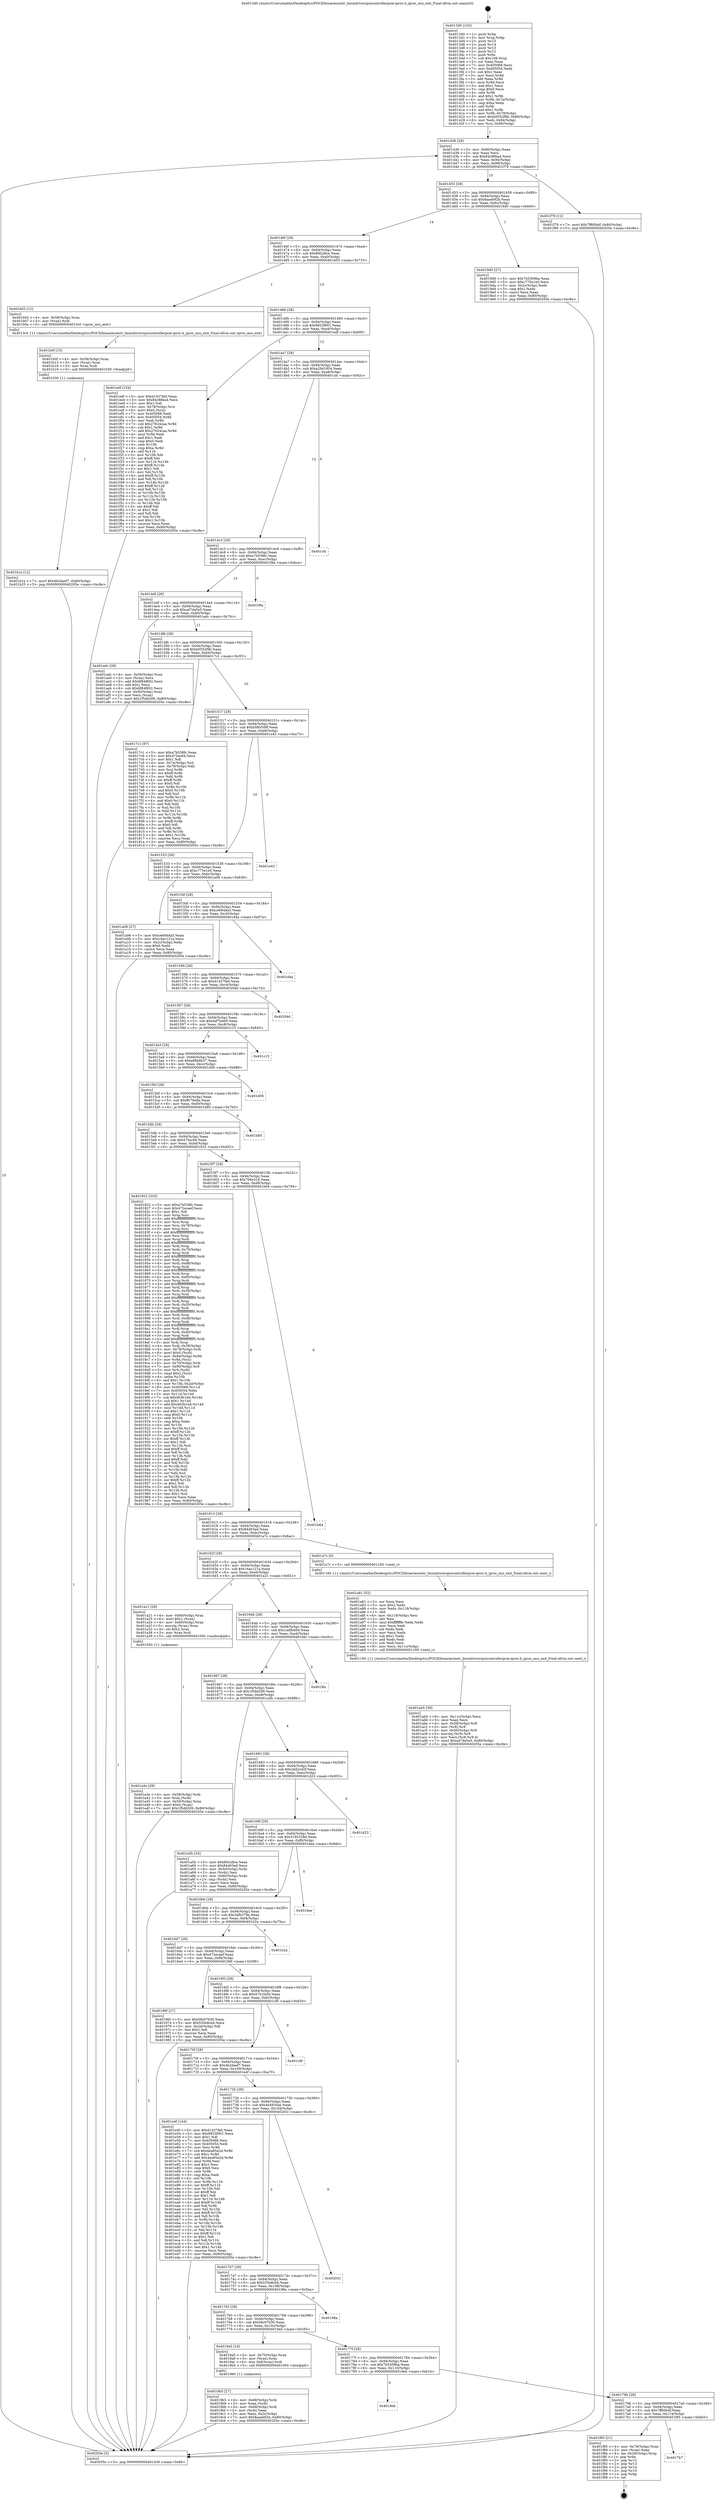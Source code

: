 digraph "0x4013d0" {
  label = "0x4013d0 (/mnt/c/Users/mathe/Desktop/tcc/POCII/binaries/extr_linuxdriverspcicontrollerpcie-iproc.h_iproc_msi_exit_Final-ollvm.out::main(0))"
  labelloc = "t"
  node[shape=record]

  Entry [label="",width=0.3,height=0.3,shape=circle,fillcolor=black,style=filled]
  "0x401436" [label="{
     0x401436 [29]\l
     | [instrs]\l
     &nbsp;&nbsp;0x401436 \<+3\>: mov -0x80(%rbp),%eax\l
     &nbsp;&nbsp;0x401439 \<+2\>: mov %eax,%ecx\l
     &nbsp;&nbsp;0x40143b \<+6\>: sub $0x84c88ba4,%ecx\l
     &nbsp;&nbsp;0x401441 \<+6\>: mov %eax,-0x94(%rbp)\l
     &nbsp;&nbsp;0x401447 \<+6\>: mov %ecx,-0x98(%rbp)\l
     &nbsp;&nbsp;0x40144d \<+6\>: je 0000000000401f79 \<main+0xba9\>\l
  }"]
  "0x401f79" [label="{
     0x401f79 [12]\l
     | [instrs]\l
     &nbsp;&nbsp;0x401f79 \<+7\>: movl $0x7ff60b4f,-0x80(%rbp)\l
     &nbsp;&nbsp;0x401f80 \<+5\>: jmp 000000000040205e \<main+0xc8e\>\l
  }"]
  "0x401453" [label="{
     0x401453 [28]\l
     | [instrs]\l
     &nbsp;&nbsp;0x401453 \<+5\>: jmp 0000000000401458 \<main+0x88\>\l
     &nbsp;&nbsp;0x401458 \<+6\>: mov -0x94(%rbp),%eax\l
     &nbsp;&nbsp;0x40145e \<+5\>: sub $0x8aaeb92b,%eax\l
     &nbsp;&nbsp;0x401463 \<+6\>: mov %eax,-0x9c(%rbp)\l
     &nbsp;&nbsp;0x401469 \<+6\>: je 00000000004019d0 \<main+0x600\>\l
  }"]
  Exit [label="",width=0.3,height=0.3,shape=circle,fillcolor=black,style=filled,peripheries=2]
  "0x4019d0" [label="{
     0x4019d0 [27]\l
     | [instrs]\l
     &nbsp;&nbsp;0x4019d0 \<+5\>: mov $0x7b5309ba,%eax\l
     &nbsp;&nbsp;0x4019d5 \<+5\>: mov $0xc775e1e0,%ecx\l
     &nbsp;&nbsp;0x4019da \<+3\>: mov -0x2c(%rbp),%edx\l
     &nbsp;&nbsp;0x4019dd \<+3\>: cmp $0x1,%edx\l
     &nbsp;&nbsp;0x4019e0 \<+3\>: cmovl %ecx,%eax\l
     &nbsp;&nbsp;0x4019e3 \<+3\>: mov %eax,-0x80(%rbp)\l
     &nbsp;&nbsp;0x4019e6 \<+5\>: jmp 000000000040205e \<main+0xc8e\>\l
  }"]
  "0x40146f" [label="{
     0x40146f [28]\l
     | [instrs]\l
     &nbsp;&nbsp;0x40146f \<+5\>: jmp 0000000000401474 \<main+0xa4\>\l
     &nbsp;&nbsp;0x401474 \<+6\>: mov -0x94(%rbp),%eax\l
     &nbsp;&nbsp;0x40147a \<+5\>: sub $0x8f42dfce,%eax\l
     &nbsp;&nbsp;0x40147f \<+6\>: mov %eax,-0xa0(%rbp)\l
     &nbsp;&nbsp;0x401485 \<+6\>: je 0000000000401b03 \<main+0x733\>\l
  }"]
  "0x4017b7" [label="{
     0x4017b7\l
  }", style=dashed]
  "0x401b03" [label="{
     0x401b03 [12]\l
     | [instrs]\l
     &nbsp;&nbsp;0x401b03 \<+4\>: mov -0x58(%rbp),%rax\l
     &nbsp;&nbsp;0x401b07 \<+3\>: mov (%rax),%rdi\l
     &nbsp;&nbsp;0x401b0a \<+5\>: call 00000000004013c0 \<iproc_msi_exit\>\l
     | [calls]\l
     &nbsp;&nbsp;0x4013c0 \{1\} (/mnt/c/Users/mathe/Desktop/tcc/POCII/binaries/extr_linuxdriverspcicontrollerpcie-iproc.h_iproc_msi_exit_Final-ollvm.out::iproc_msi_exit)\l
  }"]
  "0x40148b" [label="{
     0x40148b [28]\l
     | [instrs]\l
     &nbsp;&nbsp;0x40148b \<+5\>: jmp 0000000000401490 \<main+0xc0\>\l
     &nbsp;&nbsp;0x401490 \<+6\>: mov -0x94(%rbp),%eax\l
     &nbsp;&nbsp;0x401496 \<+5\>: sub $0x9823f001,%eax\l
     &nbsp;&nbsp;0x40149b \<+6\>: mov %eax,-0xa4(%rbp)\l
     &nbsp;&nbsp;0x4014a1 \<+6\>: je 0000000000401edf \<main+0xb0f\>\l
  }"]
  "0x401f85" [label="{
     0x401f85 [21]\l
     | [instrs]\l
     &nbsp;&nbsp;0x401f85 \<+4\>: mov -0x78(%rbp),%rax\l
     &nbsp;&nbsp;0x401f89 \<+2\>: mov (%rax),%eax\l
     &nbsp;&nbsp;0x401f8b \<+4\>: lea -0x28(%rbp),%rsp\l
     &nbsp;&nbsp;0x401f8f \<+1\>: pop %rbx\l
     &nbsp;&nbsp;0x401f90 \<+2\>: pop %r12\l
     &nbsp;&nbsp;0x401f92 \<+2\>: pop %r13\l
     &nbsp;&nbsp;0x401f94 \<+2\>: pop %r14\l
     &nbsp;&nbsp;0x401f96 \<+2\>: pop %r15\l
     &nbsp;&nbsp;0x401f98 \<+1\>: pop %rbp\l
     &nbsp;&nbsp;0x401f99 \<+1\>: ret\l
  }"]
  "0x401edf" [label="{
     0x401edf [154]\l
     | [instrs]\l
     &nbsp;&nbsp;0x401edf \<+5\>: mov $0xd1437fa0,%eax\l
     &nbsp;&nbsp;0x401ee4 \<+5\>: mov $0x84c88ba4,%ecx\l
     &nbsp;&nbsp;0x401ee9 \<+2\>: mov $0x1,%dl\l
     &nbsp;&nbsp;0x401eeb \<+4\>: mov -0x78(%rbp),%rsi\l
     &nbsp;&nbsp;0x401eef \<+6\>: movl $0x0,(%rsi)\l
     &nbsp;&nbsp;0x401ef5 \<+7\>: mov 0x405068,%edi\l
     &nbsp;&nbsp;0x401efc \<+8\>: mov 0x405054,%r8d\l
     &nbsp;&nbsp;0x401f04 \<+3\>: mov %edi,%r9d\l
     &nbsp;&nbsp;0x401f07 \<+7\>: sub $0x27624caa,%r9d\l
     &nbsp;&nbsp;0x401f0e \<+4\>: sub $0x1,%r9d\l
     &nbsp;&nbsp;0x401f12 \<+7\>: add $0x27624caa,%r9d\l
     &nbsp;&nbsp;0x401f19 \<+4\>: imul %r9d,%edi\l
     &nbsp;&nbsp;0x401f1d \<+3\>: and $0x1,%edi\l
     &nbsp;&nbsp;0x401f20 \<+3\>: cmp $0x0,%edi\l
     &nbsp;&nbsp;0x401f23 \<+4\>: sete %r10b\l
     &nbsp;&nbsp;0x401f27 \<+4\>: cmp $0xa,%r8d\l
     &nbsp;&nbsp;0x401f2b \<+4\>: setl %r11b\l
     &nbsp;&nbsp;0x401f2f \<+3\>: mov %r10b,%bl\l
     &nbsp;&nbsp;0x401f32 \<+3\>: xor $0xff,%bl\l
     &nbsp;&nbsp;0x401f35 \<+3\>: mov %r11b,%r14b\l
     &nbsp;&nbsp;0x401f38 \<+4\>: xor $0xff,%r14b\l
     &nbsp;&nbsp;0x401f3c \<+3\>: xor $0x1,%dl\l
     &nbsp;&nbsp;0x401f3f \<+3\>: mov %bl,%r15b\l
     &nbsp;&nbsp;0x401f42 \<+4\>: and $0xff,%r15b\l
     &nbsp;&nbsp;0x401f46 \<+3\>: and %dl,%r10b\l
     &nbsp;&nbsp;0x401f49 \<+3\>: mov %r14b,%r12b\l
     &nbsp;&nbsp;0x401f4c \<+4\>: and $0xff,%r12b\l
     &nbsp;&nbsp;0x401f50 \<+3\>: and %dl,%r11b\l
     &nbsp;&nbsp;0x401f53 \<+3\>: or %r10b,%r15b\l
     &nbsp;&nbsp;0x401f56 \<+3\>: or %r11b,%r12b\l
     &nbsp;&nbsp;0x401f59 \<+3\>: xor %r12b,%r15b\l
     &nbsp;&nbsp;0x401f5c \<+3\>: or %r14b,%bl\l
     &nbsp;&nbsp;0x401f5f \<+3\>: xor $0xff,%bl\l
     &nbsp;&nbsp;0x401f62 \<+3\>: or $0x1,%dl\l
     &nbsp;&nbsp;0x401f65 \<+2\>: and %dl,%bl\l
     &nbsp;&nbsp;0x401f67 \<+3\>: or %bl,%r15b\l
     &nbsp;&nbsp;0x401f6a \<+4\>: test $0x1,%r15b\l
     &nbsp;&nbsp;0x401f6e \<+3\>: cmovne %ecx,%eax\l
     &nbsp;&nbsp;0x401f71 \<+3\>: mov %eax,-0x80(%rbp)\l
     &nbsp;&nbsp;0x401f74 \<+5\>: jmp 000000000040205e \<main+0xc8e\>\l
  }"]
  "0x4014a7" [label="{
     0x4014a7 [28]\l
     | [instrs]\l
     &nbsp;&nbsp;0x4014a7 \<+5\>: jmp 00000000004014ac \<main+0xdc\>\l
     &nbsp;&nbsp;0x4014ac \<+6\>: mov -0x94(%rbp),%eax\l
     &nbsp;&nbsp;0x4014b2 \<+5\>: sub $0xa29d1954,%eax\l
     &nbsp;&nbsp;0x4014b7 \<+6\>: mov %eax,-0xa8(%rbp)\l
     &nbsp;&nbsp;0x4014bd \<+6\>: je 0000000000401cfc \<main+0x92c\>\l
  }"]
  "0x40179b" [label="{
     0x40179b [28]\l
     | [instrs]\l
     &nbsp;&nbsp;0x40179b \<+5\>: jmp 00000000004017a0 \<main+0x3d0\>\l
     &nbsp;&nbsp;0x4017a0 \<+6\>: mov -0x94(%rbp),%eax\l
     &nbsp;&nbsp;0x4017a6 \<+5\>: sub $0x7ff60b4f,%eax\l
     &nbsp;&nbsp;0x4017ab \<+6\>: mov %eax,-0x114(%rbp)\l
     &nbsp;&nbsp;0x4017b1 \<+6\>: je 0000000000401f85 \<main+0xbb5\>\l
  }"]
  "0x401cfc" [label="{
     0x401cfc\l
  }", style=dashed]
  "0x4014c3" [label="{
     0x4014c3 [28]\l
     | [instrs]\l
     &nbsp;&nbsp;0x4014c3 \<+5\>: jmp 00000000004014c8 \<main+0xf8\>\l
     &nbsp;&nbsp;0x4014c8 \<+6\>: mov -0x94(%rbp),%eax\l
     &nbsp;&nbsp;0x4014ce \<+5\>: sub $0xa7b538fc,%eax\l
     &nbsp;&nbsp;0x4014d3 \<+6\>: mov %eax,-0xac(%rbp)\l
     &nbsp;&nbsp;0x4014d9 \<+6\>: je 0000000000401f9a \<main+0xbca\>\l
  }"]
  "0x4019eb" [label="{
     0x4019eb\l
  }", style=dashed]
  "0x401f9a" [label="{
     0x401f9a\l
  }", style=dashed]
  "0x4014df" [label="{
     0x4014df [28]\l
     | [instrs]\l
     &nbsp;&nbsp;0x4014df \<+5\>: jmp 00000000004014e4 \<main+0x114\>\l
     &nbsp;&nbsp;0x4014e4 \<+6\>: mov -0x94(%rbp),%eax\l
     &nbsp;&nbsp;0x4014ea \<+5\>: sub $0xad7da5e5,%eax\l
     &nbsp;&nbsp;0x4014ef \<+6\>: mov %eax,-0xb0(%rbp)\l
     &nbsp;&nbsp;0x4014f5 \<+6\>: je 0000000000401adc \<main+0x70c\>\l
  }"]
  "0x401b1e" [label="{
     0x401b1e [12]\l
     | [instrs]\l
     &nbsp;&nbsp;0x401b1e \<+7\>: movl $0x4b2daef7,-0x80(%rbp)\l
     &nbsp;&nbsp;0x401b25 \<+5\>: jmp 000000000040205e \<main+0xc8e\>\l
  }"]
  "0x401adc" [label="{
     0x401adc [39]\l
     | [instrs]\l
     &nbsp;&nbsp;0x401adc \<+4\>: mov -0x50(%rbp),%rax\l
     &nbsp;&nbsp;0x401ae0 \<+2\>: mov (%rax),%ecx\l
     &nbsp;&nbsp;0x401ae2 \<+6\>: add $0x6f84f692,%ecx\l
     &nbsp;&nbsp;0x401ae8 \<+3\>: add $0x1,%ecx\l
     &nbsp;&nbsp;0x401aeb \<+6\>: sub $0x6f84f692,%ecx\l
     &nbsp;&nbsp;0x401af1 \<+4\>: mov -0x50(%rbp),%rax\l
     &nbsp;&nbsp;0x401af5 \<+2\>: mov %ecx,(%rax)\l
     &nbsp;&nbsp;0x401af7 \<+7\>: movl $0x1f5dd209,-0x80(%rbp)\l
     &nbsp;&nbsp;0x401afe \<+5\>: jmp 000000000040205e \<main+0xc8e\>\l
  }"]
  "0x4014fb" [label="{
     0x4014fb [28]\l
     | [instrs]\l
     &nbsp;&nbsp;0x4014fb \<+5\>: jmp 0000000000401500 \<main+0x130\>\l
     &nbsp;&nbsp;0x401500 \<+6\>: mov -0x94(%rbp),%eax\l
     &nbsp;&nbsp;0x401506 \<+5\>: sub $0xb0552f9b,%eax\l
     &nbsp;&nbsp;0x40150b \<+6\>: mov %eax,-0xb4(%rbp)\l
     &nbsp;&nbsp;0x401511 \<+6\>: je 00000000004017c1 \<main+0x3f1\>\l
  }"]
  "0x401b0f" [label="{
     0x401b0f [15]\l
     | [instrs]\l
     &nbsp;&nbsp;0x401b0f \<+4\>: mov -0x58(%rbp),%rax\l
     &nbsp;&nbsp;0x401b13 \<+3\>: mov (%rax),%rax\l
     &nbsp;&nbsp;0x401b16 \<+3\>: mov %rax,%rdi\l
     &nbsp;&nbsp;0x401b19 \<+5\>: call 0000000000401030 \<free@plt\>\l
     | [calls]\l
     &nbsp;&nbsp;0x401030 \{1\} (unknown)\l
  }"]
  "0x4017c1" [label="{
     0x4017c1 [97]\l
     | [instrs]\l
     &nbsp;&nbsp;0x4017c1 \<+5\>: mov $0xa7b538fc,%eax\l
     &nbsp;&nbsp;0x4017c6 \<+5\>: mov $0x475ac84,%ecx\l
     &nbsp;&nbsp;0x4017cb \<+2\>: mov $0x1,%dl\l
     &nbsp;&nbsp;0x4017cd \<+4\>: mov -0x7a(%rbp),%sil\l
     &nbsp;&nbsp;0x4017d1 \<+4\>: mov -0x79(%rbp),%dil\l
     &nbsp;&nbsp;0x4017d5 \<+3\>: mov %sil,%r8b\l
     &nbsp;&nbsp;0x4017d8 \<+4\>: xor $0xff,%r8b\l
     &nbsp;&nbsp;0x4017dc \<+3\>: mov %dil,%r9b\l
     &nbsp;&nbsp;0x4017df \<+4\>: xor $0xff,%r9b\l
     &nbsp;&nbsp;0x4017e3 \<+3\>: xor $0x0,%dl\l
     &nbsp;&nbsp;0x4017e6 \<+3\>: mov %r8b,%r10b\l
     &nbsp;&nbsp;0x4017e9 \<+4\>: and $0x0,%r10b\l
     &nbsp;&nbsp;0x4017ed \<+3\>: and %dl,%sil\l
     &nbsp;&nbsp;0x4017f0 \<+3\>: mov %r9b,%r11b\l
     &nbsp;&nbsp;0x4017f3 \<+4\>: and $0x0,%r11b\l
     &nbsp;&nbsp;0x4017f7 \<+3\>: and %dl,%dil\l
     &nbsp;&nbsp;0x4017fa \<+3\>: or %sil,%r10b\l
     &nbsp;&nbsp;0x4017fd \<+3\>: or %dil,%r11b\l
     &nbsp;&nbsp;0x401800 \<+3\>: xor %r11b,%r10b\l
     &nbsp;&nbsp;0x401803 \<+3\>: or %r9b,%r8b\l
     &nbsp;&nbsp;0x401806 \<+4\>: xor $0xff,%r8b\l
     &nbsp;&nbsp;0x40180a \<+3\>: or $0x0,%dl\l
     &nbsp;&nbsp;0x40180d \<+3\>: and %dl,%r8b\l
     &nbsp;&nbsp;0x401810 \<+3\>: or %r8b,%r10b\l
     &nbsp;&nbsp;0x401813 \<+4\>: test $0x1,%r10b\l
     &nbsp;&nbsp;0x401817 \<+3\>: cmovne %ecx,%eax\l
     &nbsp;&nbsp;0x40181a \<+3\>: mov %eax,-0x80(%rbp)\l
     &nbsp;&nbsp;0x40181d \<+5\>: jmp 000000000040205e \<main+0xc8e\>\l
  }"]
  "0x401517" [label="{
     0x401517 [28]\l
     | [instrs]\l
     &nbsp;&nbsp;0x401517 \<+5\>: jmp 000000000040151c \<main+0x14c\>\l
     &nbsp;&nbsp;0x40151c \<+6\>: mov -0x94(%rbp),%eax\l
     &nbsp;&nbsp;0x401522 \<+5\>: sub $0xb580549f,%eax\l
     &nbsp;&nbsp;0x401527 \<+6\>: mov %eax,-0xb8(%rbp)\l
     &nbsp;&nbsp;0x40152d \<+6\>: je 0000000000401e43 \<main+0xa73\>\l
  }"]
  "0x40205e" [label="{
     0x40205e [5]\l
     | [instrs]\l
     &nbsp;&nbsp;0x40205e \<+5\>: jmp 0000000000401436 \<main+0x66\>\l
  }"]
  "0x4013d0" [label="{
     0x4013d0 [102]\l
     | [instrs]\l
     &nbsp;&nbsp;0x4013d0 \<+1\>: push %rbp\l
     &nbsp;&nbsp;0x4013d1 \<+3\>: mov %rsp,%rbp\l
     &nbsp;&nbsp;0x4013d4 \<+2\>: push %r15\l
     &nbsp;&nbsp;0x4013d6 \<+2\>: push %r14\l
     &nbsp;&nbsp;0x4013d8 \<+2\>: push %r13\l
     &nbsp;&nbsp;0x4013da \<+2\>: push %r12\l
     &nbsp;&nbsp;0x4013dc \<+1\>: push %rbx\l
     &nbsp;&nbsp;0x4013dd \<+7\>: sub $0x108,%rsp\l
     &nbsp;&nbsp;0x4013e4 \<+2\>: xor %eax,%eax\l
     &nbsp;&nbsp;0x4013e6 \<+7\>: mov 0x405068,%ecx\l
     &nbsp;&nbsp;0x4013ed \<+7\>: mov 0x405054,%edx\l
     &nbsp;&nbsp;0x4013f4 \<+3\>: sub $0x1,%eax\l
     &nbsp;&nbsp;0x4013f7 \<+3\>: mov %ecx,%r8d\l
     &nbsp;&nbsp;0x4013fa \<+3\>: add %eax,%r8d\l
     &nbsp;&nbsp;0x4013fd \<+4\>: imul %r8d,%ecx\l
     &nbsp;&nbsp;0x401401 \<+3\>: and $0x1,%ecx\l
     &nbsp;&nbsp;0x401404 \<+3\>: cmp $0x0,%ecx\l
     &nbsp;&nbsp;0x401407 \<+4\>: sete %r9b\l
     &nbsp;&nbsp;0x40140b \<+4\>: and $0x1,%r9b\l
     &nbsp;&nbsp;0x40140f \<+4\>: mov %r9b,-0x7a(%rbp)\l
     &nbsp;&nbsp;0x401413 \<+3\>: cmp $0xa,%edx\l
     &nbsp;&nbsp;0x401416 \<+4\>: setl %r9b\l
     &nbsp;&nbsp;0x40141a \<+4\>: and $0x1,%r9b\l
     &nbsp;&nbsp;0x40141e \<+4\>: mov %r9b,-0x79(%rbp)\l
     &nbsp;&nbsp;0x401422 \<+7\>: movl $0xb0552f9b,-0x80(%rbp)\l
     &nbsp;&nbsp;0x401429 \<+6\>: mov %edi,-0x84(%rbp)\l
     &nbsp;&nbsp;0x40142f \<+7\>: mov %rsi,-0x90(%rbp)\l
  }"]
  "0x401ab5" [label="{
     0x401ab5 [39]\l
     | [instrs]\l
     &nbsp;&nbsp;0x401ab5 \<+6\>: mov -0x11c(%rbp),%ecx\l
     &nbsp;&nbsp;0x401abb \<+3\>: imul %eax,%ecx\l
     &nbsp;&nbsp;0x401abe \<+4\>: mov -0x58(%rbp),%r8\l
     &nbsp;&nbsp;0x401ac2 \<+3\>: mov (%r8),%r8\l
     &nbsp;&nbsp;0x401ac5 \<+4\>: mov -0x50(%rbp),%r9\l
     &nbsp;&nbsp;0x401ac9 \<+3\>: movslq (%r9),%r9\l
     &nbsp;&nbsp;0x401acc \<+4\>: mov %ecx,(%r8,%r9,4)\l
     &nbsp;&nbsp;0x401ad0 \<+7\>: movl $0xad7da5e5,-0x80(%rbp)\l
     &nbsp;&nbsp;0x401ad7 \<+5\>: jmp 000000000040205e \<main+0xc8e\>\l
  }"]
  "0x401e43" [label="{
     0x401e43\l
  }", style=dashed]
  "0x401533" [label="{
     0x401533 [28]\l
     | [instrs]\l
     &nbsp;&nbsp;0x401533 \<+5\>: jmp 0000000000401538 \<main+0x168\>\l
     &nbsp;&nbsp;0x401538 \<+6\>: mov -0x94(%rbp),%eax\l
     &nbsp;&nbsp;0x40153e \<+5\>: sub $0xc775e1e0,%eax\l
     &nbsp;&nbsp;0x401543 \<+6\>: mov %eax,-0xbc(%rbp)\l
     &nbsp;&nbsp;0x401549 \<+6\>: je 0000000000401a06 \<main+0x636\>\l
  }"]
  "0x401a81" [label="{
     0x401a81 [52]\l
     | [instrs]\l
     &nbsp;&nbsp;0x401a81 \<+2\>: xor %ecx,%ecx\l
     &nbsp;&nbsp;0x401a83 \<+5\>: mov $0x2,%edx\l
     &nbsp;&nbsp;0x401a88 \<+6\>: mov %edx,-0x118(%rbp)\l
     &nbsp;&nbsp;0x401a8e \<+1\>: cltd\l
     &nbsp;&nbsp;0x401a8f \<+6\>: mov -0x118(%rbp),%esi\l
     &nbsp;&nbsp;0x401a95 \<+2\>: idiv %esi\l
     &nbsp;&nbsp;0x401a97 \<+6\>: imul $0xfffffffe,%edx,%edx\l
     &nbsp;&nbsp;0x401a9d \<+2\>: mov %ecx,%edi\l
     &nbsp;&nbsp;0x401a9f \<+2\>: sub %edx,%edi\l
     &nbsp;&nbsp;0x401aa1 \<+2\>: mov %ecx,%edx\l
     &nbsp;&nbsp;0x401aa3 \<+3\>: sub $0x1,%edx\l
     &nbsp;&nbsp;0x401aa6 \<+2\>: add %edx,%edi\l
     &nbsp;&nbsp;0x401aa8 \<+2\>: sub %edi,%ecx\l
     &nbsp;&nbsp;0x401aaa \<+6\>: mov %ecx,-0x11c(%rbp)\l
     &nbsp;&nbsp;0x401ab0 \<+5\>: call 0000000000401160 \<next_i\>\l
     | [calls]\l
     &nbsp;&nbsp;0x401160 \{1\} (/mnt/c/Users/mathe/Desktop/tcc/POCII/binaries/extr_linuxdriverspcicontrollerpcie-iproc.h_iproc_msi_exit_Final-ollvm.out::next_i)\l
  }"]
  "0x401a06" [label="{
     0x401a06 [27]\l
     | [instrs]\l
     &nbsp;&nbsp;0x401a06 \<+5\>: mov $0xce684da3,%eax\l
     &nbsp;&nbsp;0x401a0b \<+5\>: mov $0x16ac121a,%ecx\l
     &nbsp;&nbsp;0x401a10 \<+3\>: mov -0x2c(%rbp),%edx\l
     &nbsp;&nbsp;0x401a13 \<+3\>: cmp $0x0,%edx\l
     &nbsp;&nbsp;0x401a16 \<+3\>: cmove %ecx,%eax\l
     &nbsp;&nbsp;0x401a19 \<+3\>: mov %eax,-0x80(%rbp)\l
     &nbsp;&nbsp;0x401a1c \<+5\>: jmp 000000000040205e \<main+0xc8e\>\l
  }"]
  "0x40154f" [label="{
     0x40154f [28]\l
     | [instrs]\l
     &nbsp;&nbsp;0x40154f \<+5\>: jmp 0000000000401554 \<main+0x184\>\l
     &nbsp;&nbsp;0x401554 \<+6\>: mov -0x94(%rbp),%eax\l
     &nbsp;&nbsp;0x40155a \<+5\>: sub $0xce684da3,%eax\l
     &nbsp;&nbsp;0x40155f \<+6\>: mov %eax,-0xc0(%rbp)\l
     &nbsp;&nbsp;0x401565 \<+6\>: je 0000000000401d4a \<main+0x97a\>\l
  }"]
  "0x401a3e" [label="{
     0x401a3e [29]\l
     | [instrs]\l
     &nbsp;&nbsp;0x401a3e \<+4\>: mov -0x58(%rbp),%rdi\l
     &nbsp;&nbsp;0x401a42 \<+3\>: mov %rax,(%rdi)\l
     &nbsp;&nbsp;0x401a45 \<+4\>: mov -0x50(%rbp),%rax\l
     &nbsp;&nbsp;0x401a49 \<+6\>: movl $0x0,(%rax)\l
     &nbsp;&nbsp;0x401a4f \<+7\>: movl $0x1f5dd209,-0x80(%rbp)\l
     &nbsp;&nbsp;0x401a56 \<+5\>: jmp 000000000040205e \<main+0xc8e\>\l
  }"]
  "0x401d4a" [label="{
     0x401d4a\l
  }", style=dashed]
  "0x40156b" [label="{
     0x40156b [28]\l
     | [instrs]\l
     &nbsp;&nbsp;0x40156b \<+5\>: jmp 0000000000401570 \<main+0x1a0\>\l
     &nbsp;&nbsp;0x401570 \<+6\>: mov -0x94(%rbp),%eax\l
     &nbsp;&nbsp;0x401576 \<+5\>: sub $0xd1437fa0,%eax\l
     &nbsp;&nbsp;0x40157b \<+6\>: mov %eax,-0xc4(%rbp)\l
     &nbsp;&nbsp;0x401581 \<+6\>: je 000000000040204d \<main+0xc7d\>\l
  }"]
  "0x4019b5" [label="{
     0x4019b5 [27]\l
     | [instrs]\l
     &nbsp;&nbsp;0x4019b5 \<+4\>: mov -0x68(%rbp),%rdi\l
     &nbsp;&nbsp;0x4019b9 \<+2\>: mov %eax,(%rdi)\l
     &nbsp;&nbsp;0x4019bb \<+4\>: mov -0x68(%rbp),%rdi\l
     &nbsp;&nbsp;0x4019bf \<+2\>: mov (%rdi),%eax\l
     &nbsp;&nbsp;0x4019c1 \<+3\>: mov %eax,-0x2c(%rbp)\l
     &nbsp;&nbsp;0x4019c4 \<+7\>: movl $0x8aaeb92b,-0x80(%rbp)\l
     &nbsp;&nbsp;0x4019cb \<+5\>: jmp 000000000040205e \<main+0xc8e\>\l
  }"]
  "0x40204d" [label="{
     0x40204d\l
  }", style=dashed]
  "0x401587" [label="{
     0x401587 [28]\l
     | [instrs]\l
     &nbsp;&nbsp;0x401587 \<+5\>: jmp 000000000040158c \<main+0x1bc\>\l
     &nbsp;&nbsp;0x40158c \<+6\>: mov -0x94(%rbp),%eax\l
     &nbsp;&nbsp;0x401592 \<+5\>: sub $0xdaf7bbb9,%eax\l
     &nbsp;&nbsp;0x401597 \<+6\>: mov %eax,-0xc8(%rbp)\l
     &nbsp;&nbsp;0x40159d \<+6\>: je 0000000000401c15 \<main+0x845\>\l
  }"]
  "0x40177f" [label="{
     0x40177f [28]\l
     | [instrs]\l
     &nbsp;&nbsp;0x40177f \<+5\>: jmp 0000000000401784 \<main+0x3b4\>\l
     &nbsp;&nbsp;0x401784 \<+6\>: mov -0x94(%rbp),%eax\l
     &nbsp;&nbsp;0x40178a \<+5\>: sub $0x7b5309ba,%eax\l
     &nbsp;&nbsp;0x40178f \<+6\>: mov %eax,-0x110(%rbp)\l
     &nbsp;&nbsp;0x401795 \<+6\>: je 00000000004019eb \<main+0x61b\>\l
  }"]
  "0x401c15" [label="{
     0x401c15\l
  }", style=dashed]
  "0x4015a3" [label="{
     0x4015a3 [28]\l
     | [instrs]\l
     &nbsp;&nbsp;0x4015a3 \<+5\>: jmp 00000000004015a8 \<main+0x1d8\>\l
     &nbsp;&nbsp;0x4015a8 \<+6\>: mov -0x94(%rbp),%eax\l
     &nbsp;&nbsp;0x4015ae \<+5\>: sub $0xe88b8b37,%eax\l
     &nbsp;&nbsp;0x4015b3 \<+6\>: mov %eax,-0xcc(%rbp)\l
     &nbsp;&nbsp;0x4015b9 \<+6\>: je 0000000000401d56 \<main+0x986\>\l
  }"]
  "0x4019a5" [label="{
     0x4019a5 [16]\l
     | [instrs]\l
     &nbsp;&nbsp;0x4019a5 \<+4\>: mov -0x70(%rbp),%rax\l
     &nbsp;&nbsp;0x4019a9 \<+3\>: mov (%rax),%rax\l
     &nbsp;&nbsp;0x4019ac \<+4\>: mov 0x8(%rax),%rdi\l
     &nbsp;&nbsp;0x4019b0 \<+5\>: call 0000000000401060 \<atoi@plt\>\l
     | [calls]\l
     &nbsp;&nbsp;0x401060 \{1\} (unknown)\l
  }"]
  "0x401d56" [label="{
     0x401d56\l
  }", style=dashed]
  "0x4015bf" [label="{
     0x4015bf [28]\l
     | [instrs]\l
     &nbsp;&nbsp;0x4015bf \<+5\>: jmp 00000000004015c4 \<main+0x1f4\>\l
     &nbsp;&nbsp;0x4015c4 \<+6\>: mov -0x94(%rbp),%eax\l
     &nbsp;&nbsp;0x4015ca \<+5\>: sub $0xffc76e8a,%eax\l
     &nbsp;&nbsp;0x4015cf \<+6\>: mov %eax,-0xd0(%rbp)\l
     &nbsp;&nbsp;0x4015d5 \<+6\>: je 0000000000401b85 \<main+0x7b5\>\l
  }"]
  "0x401763" [label="{
     0x401763 [28]\l
     | [instrs]\l
     &nbsp;&nbsp;0x401763 \<+5\>: jmp 0000000000401768 \<main+0x398\>\l
     &nbsp;&nbsp;0x401768 \<+6\>: mov -0x94(%rbp),%eax\l
     &nbsp;&nbsp;0x40176e \<+5\>: sub $0x58c07b30,%eax\l
     &nbsp;&nbsp;0x401773 \<+6\>: mov %eax,-0x10c(%rbp)\l
     &nbsp;&nbsp;0x401779 \<+6\>: je 00000000004019a5 \<main+0x5d5\>\l
  }"]
  "0x401b85" [label="{
     0x401b85\l
  }", style=dashed]
  "0x4015db" [label="{
     0x4015db [28]\l
     | [instrs]\l
     &nbsp;&nbsp;0x4015db \<+5\>: jmp 00000000004015e0 \<main+0x210\>\l
     &nbsp;&nbsp;0x4015e0 \<+6\>: mov -0x94(%rbp),%eax\l
     &nbsp;&nbsp;0x4015e6 \<+5\>: sub $0x475ac84,%eax\l
     &nbsp;&nbsp;0x4015eb \<+6\>: mov %eax,-0xd4(%rbp)\l
     &nbsp;&nbsp;0x4015f1 \<+6\>: je 0000000000401822 \<main+0x452\>\l
  }"]
  "0x40198a" [label="{
     0x40198a\l
  }", style=dashed]
  "0x401822" [label="{
     0x401822 [333]\l
     | [instrs]\l
     &nbsp;&nbsp;0x401822 \<+5\>: mov $0xa7b538fc,%eax\l
     &nbsp;&nbsp;0x401827 \<+5\>: mov $0x472ecaef,%ecx\l
     &nbsp;&nbsp;0x40182c \<+2\>: mov $0x1,%dl\l
     &nbsp;&nbsp;0x40182e \<+3\>: mov %rsp,%rsi\l
     &nbsp;&nbsp;0x401831 \<+4\>: add $0xfffffffffffffff0,%rsi\l
     &nbsp;&nbsp;0x401835 \<+3\>: mov %rsi,%rsp\l
     &nbsp;&nbsp;0x401838 \<+4\>: mov %rsi,-0x78(%rbp)\l
     &nbsp;&nbsp;0x40183c \<+3\>: mov %rsp,%rsi\l
     &nbsp;&nbsp;0x40183f \<+4\>: add $0xfffffffffffffff0,%rsi\l
     &nbsp;&nbsp;0x401843 \<+3\>: mov %rsi,%rsp\l
     &nbsp;&nbsp;0x401846 \<+3\>: mov %rsp,%rdi\l
     &nbsp;&nbsp;0x401849 \<+4\>: add $0xfffffffffffffff0,%rdi\l
     &nbsp;&nbsp;0x40184d \<+3\>: mov %rdi,%rsp\l
     &nbsp;&nbsp;0x401850 \<+4\>: mov %rdi,-0x70(%rbp)\l
     &nbsp;&nbsp;0x401854 \<+3\>: mov %rsp,%rdi\l
     &nbsp;&nbsp;0x401857 \<+4\>: add $0xfffffffffffffff0,%rdi\l
     &nbsp;&nbsp;0x40185b \<+3\>: mov %rdi,%rsp\l
     &nbsp;&nbsp;0x40185e \<+4\>: mov %rdi,-0x68(%rbp)\l
     &nbsp;&nbsp;0x401862 \<+3\>: mov %rsp,%rdi\l
     &nbsp;&nbsp;0x401865 \<+4\>: add $0xfffffffffffffff0,%rdi\l
     &nbsp;&nbsp;0x401869 \<+3\>: mov %rdi,%rsp\l
     &nbsp;&nbsp;0x40186c \<+4\>: mov %rdi,-0x60(%rbp)\l
     &nbsp;&nbsp;0x401870 \<+3\>: mov %rsp,%rdi\l
     &nbsp;&nbsp;0x401873 \<+4\>: add $0xfffffffffffffff0,%rdi\l
     &nbsp;&nbsp;0x401877 \<+3\>: mov %rdi,%rsp\l
     &nbsp;&nbsp;0x40187a \<+4\>: mov %rdi,-0x58(%rbp)\l
     &nbsp;&nbsp;0x40187e \<+3\>: mov %rsp,%rdi\l
     &nbsp;&nbsp;0x401881 \<+4\>: add $0xfffffffffffffff0,%rdi\l
     &nbsp;&nbsp;0x401885 \<+3\>: mov %rdi,%rsp\l
     &nbsp;&nbsp;0x401888 \<+4\>: mov %rdi,-0x50(%rbp)\l
     &nbsp;&nbsp;0x40188c \<+3\>: mov %rsp,%rdi\l
     &nbsp;&nbsp;0x40188f \<+4\>: add $0xfffffffffffffff0,%rdi\l
     &nbsp;&nbsp;0x401893 \<+3\>: mov %rdi,%rsp\l
     &nbsp;&nbsp;0x401896 \<+4\>: mov %rdi,-0x48(%rbp)\l
     &nbsp;&nbsp;0x40189a \<+3\>: mov %rsp,%rdi\l
     &nbsp;&nbsp;0x40189d \<+4\>: add $0xfffffffffffffff0,%rdi\l
     &nbsp;&nbsp;0x4018a1 \<+3\>: mov %rdi,%rsp\l
     &nbsp;&nbsp;0x4018a4 \<+4\>: mov %rdi,-0x40(%rbp)\l
     &nbsp;&nbsp;0x4018a8 \<+3\>: mov %rsp,%rdi\l
     &nbsp;&nbsp;0x4018ab \<+4\>: add $0xfffffffffffffff0,%rdi\l
     &nbsp;&nbsp;0x4018af \<+3\>: mov %rdi,%rsp\l
     &nbsp;&nbsp;0x4018b2 \<+4\>: mov %rdi,-0x38(%rbp)\l
     &nbsp;&nbsp;0x4018b6 \<+4\>: mov -0x78(%rbp),%rdi\l
     &nbsp;&nbsp;0x4018ba \<+6\>: movl $0x0,(%rdi)\l
     &nbsp;&nbsp;0x4018c0 \<+7\>: mov -0x84(%rbp),%r8d\l
     &nbsp;&nbsp;0x4018c7 \<+3\>: mov %r8d,(%rsi)\l
     &nbsp;&nbsp;0x4018ca \<+4\>: mov -0x70(%rbp),%rdi\l
     &nbsp;&nbsp;0x4018ce \<+7\>: mov -0x90(%rbp),%r9\l
     &nbsp;&nbsp;0x4018d5 \<+3\>: mov %r9,(%rdi)\l
     &nbsp;&nbsp;0x4018d8 \<+3\>: cmpl $0x2,(%rsi)\l
     &nbsp;&nbsp;0x4018db \<+4\>: setne %r10b\l
     &nbsp;&nbsp;0x4018df \<+4\>: and $0x1,%r10b\l
     &nbsp;&nbsp;0x4018e3 \<+4\>: mov %r10b,-0x2d(%rbp)\l
     &nbsp;&nbsp;0x4018e7 \<+8\>: mov 0x405068,%r11d\l
     &nbsp;&nbsp;0x4018ef \<+7\>: mov 0x405054,%ebx\l
     &nbsp;&nbsp;0x4018f6 \<+3\>: mov %r11d,%r14d\l
     &nbsp;&nbsp;0x4018f9 \<+7\>: sub $0x463b1bd,%r14d\l
     &nbsp;&nbsp;0x401900 \<+4\>: sub $0x1,%r14d\l
     &nbsp;&nbsp;0x401904 \<+7\>: add $0x463b1bd,%r14d\l
     &nbsp;&nbsp;0x40190b \<+4\>: imul %r14d,%r11d\l
     &nbsp;&nbsp;0x40190f \<+4\>: and $0x1,%r11d\l
     &nbsp;&nbsp;0x401913 \<+4\>: cmp $0x0,%r11d\l
     &nbsp;&nbsp;0x401917 \<+4\>: sete %r10b\l
     &nbsp;&nbsp;0x40191b \<+3\>: cmp $0xa,%ebx\l
     &nbsp;&nbsp;0x40191e \<+4\>: setl %r15b\l
     &nbsp;&nbsp;0x401922 \<+3\>: mov %r10b,%r12b\l
     &nbsp;&nbsp;0x401925 \<+4\>: xor $0xff,%r12b\l
     &nbsp;&nbsp;0x401929 \<+3\>: mov %r15b,%r13b\l
     &nbsp;&nbsp;0x40192c \<+4\>: xor $0xff,%r13b\l
     &nbsp;&nbsp;0x401930 \<+3\>: xor $0x1,%dl\l
     &nbsp;&nbsp;0x401933 \<+3\>: mov %r12b,%sil\l
     &nbsp;&nbsp;0x401936 \<+4\>: and $0xff,%sil\l
     &nbsp;&nbsp;0x40193a \<+3\>: and %dl,%r10b\l
     &nbsp;&nbsp;0x40193d \<+3\>: mov %r13b,%dil\l
     &nbsp;&nbsp;0x401940 \<+4\>: and $0xff,%dil\l
     &nbsp;&nbsp;0x401944 \<+3\>: and %dl,%r15b\l
     &nbsp;&nbsp;0x401947 \<+3\>: or %r10b,%sil\l
     &nbsp;&nbsp;0x40194a \<+3\>: or %r15b,%dil\l
     &nbsp;&nbsp;0x40194d \<+3\>: xor %dil,%sil\l
     &nbsp;&nbsp;0x401950 \<+3\>: or %r13b,%r12b\l
     &nbsp;&nbsp;0x401953 \<+4\>: xor $0xff,%r12b\l
     &nbsp;&nbsp;0x401957 \<+3\>: or $0x1,%dl\l
     &nbsp;&nbsp;0x40195a \<+3\>: and %dl,%r12b\l
     &nbsp;&nbsp;0x40195d \<+3\>: or %r12b,%sil\l
     &nbsp;&nbsp;0x401960 \<+4\>: test $0x1,%sil\l
     &nbsp;&nbsp;0x401964 \<+3\>: cmovne %ecx,%eax\l
     &nbsp;&nbsp;0x401967 \<+3\>: mov %eax,-0x80(%rbp)\l
     &nbsp;&nbsp;0x40196a \<+5\>: jmp 000000000040205e \<main+0xc8e\>\l
  }"]
  "0x4015f7" [label="{
     0x4015f7 [28]\l
     | [instrs]\l
     &nbsp;&nbsp;0x4015f7 \<+5\>: jmp 00000000004015fc \<main+0x22c\>\l
     &nbsp;&nbsp;0x4015fc \<+6\>: mov -0x94(%rbp),%eax\l
     &nbsp;&nbsp;0x401602 \<+5\>: sub $0x706e318,%eax\l
     &nbsp;&nbsp;0x401607 \<+6\>: mov %eax,-0xd8(%rbp)\l
     &nbsp;&nbsp;0x40160d \<+6\>: je 0000000000401b64 \<main+0x794\>\l
  }"]
  "0x401747" [label="{
     0x401747 [28]\l
     | [instrs]\l
     &nbsp;&nbsp;0x401747 \<+5\>: jmp 000000000040174c \<main+0x37c\>\l
     &nbsp;&nbsp;0x40174c \<+6\>: mov -0x94(%rbp),%eax\l
     &nbsp;&nbsp;0x401752 \<+5\>: sub $0x535e8cbb,%eax\l
     &nbsp;&nbsp;0x401757 \<+6\>: mov %eax,-0x108(%rbp)\l
     &nbsp;&nbsp;0x40175d \<+6\>: je 000000000040198a \<main+0x5ba\>\l
  }"]
  "0x40203c" [label="{
     0x40203c\l
  }", style=dashed]
  "0x401b64" [label="{
     0x401b64\l
  }", style=dashed]
  "0x401613" [label="{
     0x401613 [28]\l
     | [instrs]\l
     &nbsp;&nbsp;0x401613 \<+5\>: jmp 0000000000401618 \<main+0x248\>\l
     &nbsp;&nbsp;0x401618 \<+6\>: mov -0x94(%rbp),%eax\l
     &nbsp;&nbsp;0x40161e \<+5\>: sub $0x84d03ad,%eax\l
     &nbsp;&nbsp;0x401623 \<+6\>: mov %eax,-0xdc(%rbp)\l
     &nbsp;&nbsp;0x401629 \<+6\>: je 0000000000401a7c \<main+0x6ac\>\l
  }"]
  "0x40172b" [label="{
     0x40172b [28]\l
     | [instrs]\l
     &nbsp;&nbsp;0x40172b \<+5\>: jmp 0000000000401730 \<main+0x360\>\l
     &nbsp;&nbsp;0x401730 \<+6\>: mov -0x94(%rbp),%eax\l
     &nbsp;&nbsp;0x401736 \<+5\>: sub $0x4e4920ae,%eax\l
     &nbsp;&nbsp;0x40173b \<+6\>: mov %eax,-0x104(%rbp)\l
     &nbsp;&nbsp;0x401741 \<+6\>: je 000000000040203c \<main+0xc6c\>\l
  }"]
  "0x401a7c" [label="{
     0x401a7c [5]\l
     | [instrs]\l
     &nbsp;&nbsp;0x401a7c \<+5\>: call 0000000000401160 \<next_i\>\l
     | [calls]\l
     &nbsp;&nbsp;0x401160 \{1\} (/mnt/c/Users/mathe/Desktop/tcc/POCII/binaries/extr_linuxdriverspcicontrollerpcie-iproc.h_iproc_msi_exit_Final-ollvm.out::next_i)\l
  }"]
  "0x40162f" [label="{
     0x40162f [28]\l
     | [instrs]\l
     &nbsp;&nbsp;0x40162f \<+5\>: jmp 0000000000401634 \<main+0x264\>\l
     &nbsp;&nbsp;0x401634 \<+6\>: mov -0x94(%rbp),%eax\l
     &nbsp;&nbsp;0x40163a \<+5\>: sub $0x16ac121a,%eax\l
     &nbsp;&nbsp;0x40163f \<+6\>: mov %eax,-0xe0(%rbp)\l
     &nbsp;&nbsp;0x401645 \<+6\>: je 0000000000401a21 \<main+0x651\>\l
  }"]
  "0x401e4f" [label="{
     0x401e4f [144]\l
     | [instrs]\l
     &nbsp;&nbsp;0x401e4f \<+5\>: mov $0xd1437fa0,%eax\l
     &nbsp;&nbsp;0x401e54 \<+5\>: mov $0x9823f001,%ecx\l
     &nbsp;&nbsp;0x401e59 \<+2\>: mov $0x1,%dl\l
     &nbsp;&nbsp;0x401e5b \<+7\>: mov 0x405068,%esi\l
     &nbsp;&nbsp;0x401e62 \<+7\>: mov 0x405054,%edi\l
     &nbsp;&nbsp;0x401e69 \<+3\>: mov %esi,%r8d\l
     &nbsp;&nbsp;0x401e6c \<+7\>: sub $0x4ea85a2d,%r8d\l
     &nbsp;&nbsp;0x401e73 \<+4\>: sub $0x1,%r8d\l
     &nbsp;&nbsp;0x401e77 \<+7\>: add $0x4ea85a2d,%r8d\l
     &nbsp;&nbsp;0x401e7e \<+4\>: imul %r8d,%esi\l
     &nbsp;&nbsp;0x401e82 \<+3\>: and $0x1,%esi\l
     &nbsp;&nbsp;0x401e85 \<+3\>: cmp $0x0,%esi\l
     &nbsp;&nbsp;0x401e88 \<+4\>: sete %r9b\l
     &nbsp;&nbsp;0x401e8c \<+3\>: cmp $0xa,%edi\l
     &nbsp;&nbsp;0x401e8f \<+4\>: setl %r10b\l
     &nbsp;&nbsp;0x401e93 \<+3\>: mov %r9b,%r11b\l
     &nbsp;&nbsp;0x401e96 \<+4\>: xor $0xff,%r11b\l
     &nbsp;&nbsp;0x401e9a \<+3\>: mov %r10b,%bl\l
     &nbsp;&nbsp;0x401e9d \<+3\>: xor $0xff,%bl\l
     &nbsp;&nbsp;0x401ea0 \<+3\>: xor $0x1,%dl\l
     &nbsp;&nbsp;0x401ea3 \<+3\>: mov %r11b,%r14b\l
     &nbsp;&nbsp;0x401ea6 \<+4\>: and $0xff,%r14b\l
     &nbsp;&nbsp;0x401eaa \<+3\>: and %dl,%r9b\l
     &nbsp;&nbsp;0x401ead \<+3\>: mov %bl,%r15b\l
     &nbsp;&nbsp;0x401eb0 \<+4\>: and $0xff,%r15b\l
     &nbsp;&nbsp;0x401eb4 \<+3\>: and %dl,%r10b\l
     &nbsp;&nbsp;0x401eb7 \<+3\>: or %r9b,%r14b\l
     &nbsp;&nbsp;0x401eba \<+3\>: or %r10b,%r15b\l
     &nbsp;&nbsp;0x401ebd \<+3\>: xor %r15b,%r14b\l
     &nbsp;&nbsp;0x401ec0 \<+3\>: or %bl,%r11b\l
     &nbsp;&nbsp;0x401ec3 \<+4\>: xor $0xff,%r11b\l
     &nbsp;&nbsp;0x401ec7 \<+3\>: or $0x1,%dl\l
     &nbsp;&nbsp;0x401eca \<+3\>: and %dl,%r11b\l
     &nbsp;&nbsp;0x401ecd \<+3\>: or %r11b,%r14b\l
     &nbsp;&nbsp;0x401ed0 \<+4\>: test $0x1,%r14b\l
     &nbsp;&nbsp;0x401ed4 \<+3\>: cmovne %ecx,%eax\l
     &nbsp;&nbsp;0x401ed7 \<+3\>: mov %eax,-0x80(%rbp)\l
     &nbsp;&nbsp;0x401eda \<+5\>: jmp 000000000040205e \<main+0xc8e\>\l
  }"]
  "0x401a21" [label="{
     0x401a21 [29]\l
     | [instrs]\l
     &nbsp;&nbsp;0x401a21 \<+4\>: mov -0x60(%rbp),%rax\l
     &nbsp;&nbsp;0x401a25 \<+6\>: movl $0x1,(%rax)\l
     &nbsp;&nbsp;0x401a2b \<+4\>: mov -0x60(%rbp),%rax\l
     &nbsp;&nbsp;0x401a2f \<+3\>: movslq (%rax),%rax\l
     &nbsp;&nbsp;0x401a32 \<+4\>: shl $0x2,%rax\l
     &nbsp;&nbsp;0x401a36 \<+3\>: mov %rax,%rdi\l
     &nbsp;&nbsp;0x401a39 \<+5\>: call 0000000000401050 \<malloc@plt\>\l
     | [calls]\l
     &nbsp;&nbsp;0x401050 \{1\} (unknown)\l
  }"]
  "0x40164b" [label="{
     0x40164b [28]\l
     | [instrs]\l
     &nbsp;&nbsp;0x40164b \<+5\>: jmp 0000000000401650 \<main+0x280\>\l
     &nbsp;&nbsp;0x401650 \<+6\>: mov -0x94(%rbp),%eax\l
     &nbsp;&nbsp;0x401656 \<+5\>: sub $0x1adfb40d,%eax\l
     &nbsp;&nbsp;0x40165b \<+6\>: mov %eax,-0xe4(%rbp)\l
     &nbsp;&nbsp;0x401661 \<+6\>: je 0000000000401fdc \<main+0xc0c\>\l
  }"]
  "0x40170f" [label="{
     0x40170f [28]\l
     | [instrs]\l
     &nbsp;&nbsp;0x40170f \<+5\>: jmp 0000000000401714 \<main+0x344\>\l
     &nbsp;&nbsp;0x401714 \<+6\>: mov -0x94(%rbp),%eax\l
     &nbsp;&nbsp;0x40171a \<+5\>: sub $0x4b2daef7,%eax\l
     &nbsp;&nbsp;0x40171f \<+6\>: mov %eax,-0x100(%rbp)\l
     &nbsp;&nbsp;0x401725 \<+6\>: je 0000000000401e4f \<main+0xa7f\>\l
  }"]
  "0x401fdc" [label="{
     0x401fdc\l
  }", style=dashed]
  "0x401667" [label="{
     0x401667 [28]\l
     | [instrs]\l
     &nbsp;&nbsp;0x401667 \<+5\>: jmp 000000000040166c \<main+0x29c\>\l
     &nbsp;&nbsp;0x40166c \<+6\>: mov -0x94(%rbp),%eax\l
     &nbsp;&nbsp;0x401672 \<+5\>: sub $0x1f5dd209,%eax\l
     &nbsp;&nbsp;0x401677 \<+6\>: mov %eax,-0xe8(%rbp)\l
     &nbsp;&nbsp;0x40167d \<+6\>: je 0000000000401a5b \<main+0x68b\>\l
  }"]
  "0x401cf0" [label="{
     0x401cf0\l
  }", style=dashed]
  "0x401a5b" [label="{
     0x401a5b [33]\l
     | [instrs]\l
     &nbsp;&nbsp;0x401a5b \<+5\>: mov $0x8f42dfce,%eax\l
     &nbsp;&nbsp;0x401a60 \<+5\>: mov $0x84d03ad,%ecx\l
     &nbsp;&nbsp;0x401a65 \<+4\>: mov -0x50(%rbp),%rdx\l
     &nbsp;&nbsp;0x401a69 \<+2\>: mov (%rdx),%esi\l
     &nbsp;&nbsp;0x401a6b \<+4\>: mov -0x60(%rbp),%rdx\l
     &nbsp;&nbsp;0x401a6f \<+2\>: cmp (%rdx),%esi\l
     &nbsp;&nbsp;0x401a71 \<+3\>: cmovl %ecx,%eax\l
     &nbsp;&nbsp;0x401a74 \<+3\>: mov %eax,-0x80(%rbp)\l
     &nbsp;&nbsp;0x401a77 \<+5\>: jmp 000000000040205e \<main+0xc8e\>\l
  }"]
  "0x401683" [label="{
     0x401683 [28]\l
     | [instrs]\l
     &nbsp;&nbsp;0x401683 \<+5\>: jmp 0000000000401688 \<main+0x2b8\>\l
     &nbsp;&nbsp;0x401688 \<+6\>: mov -0x94(%rbp),%eax\l
     &nbsp;&nbsp;0x40168e \<+5\>: sub $0x2dd2cd2f,%eax\l
     &nbsp;&nbsp;0x401693 \<+6\>: mov %eax,-0xec(%rbp)\l
     &nbsp;&nbsp;0x401699 \<+6\>: je 0000000000401d23 \<main+0x953\>\l
  }"]
  "0x4016f3" [label="{
     0x4016f3 [28]\l
     | [instrs]\l
     &nbsp;&nbsp;0x4016f3 \<+5\>: jmp 00000000004016f8 \<main+0x328\>\l
     &nbsp;&nbsp;0x4016f8 \<+6\>: mov -0x94(%rbp),%eax\l
     &nbsp;&nbsp;0x4016fe \<+5\>: sub $0x4741fa5b,%eax\l
     &nbsp;&nbsp;0x401703 \<+6\>: mov %eax,-0xfc(%rbp)\l
     &nbsp;&nbsp;0x401709 \<+6\>: je 0000000000401cf0 \<main+0x920\>\l
  }"]
  "0x401d23" [label="{
     0x401d23\l
  }", style=dashed]
  "0x40169f" [label="{
     0x40169f [28]\l
     | [instrs]\l
     &nbsp;&nbsp;0x40169f \<+5\>: jmp 00000000004016a4 \<main+0x2d4\>\l
     &nbsp;&nbsp;0x4016a4 \<+6\>: mov -0x94(%rbp),%eax\l
     &nbsp;&nbsp;0x4016aa \<+5\>: sub $0x3195338d,%eax\l
     &nbsp;&nbsp;0x4016af \<+6\>: mov %eax,-0xf0(%rbp)\l
     &nbsp;&nbsp;0x4016b5 \<+6\>: je 0000000000401dae \<main+0x9de\>\l
  }"]
  "0x40196f" [label="{
     0x40196f [27]\l
     | [instrs]\l
     &nbsp;&nbsp;0x40196f \<+5\>: mov $0x58c07b30,%eax\l
     &nbsp;&nbsp;0x401974 \<+5\>: mov $0x535e8cbb,%ecx\l
     &nbsp;&nbsp;0x401979 \<+3\>: mov -0x2d(%rbp),%dl\l
     &nbsp;&nbsp;0x40197c \<+3\>: test $0x1,%dl\l
     &nbsp;&nbsp;0x40197f \<+3\>: cmovne %ecx,%eax\l
     &nbsp;&nbsp;0x401982 \<+3\>: mov %eax,-0x80(%rbp)\l
     &nbsp;&nbsp;0x401985 \<+5\>: jmp 000000000040205e \<main+0xc8e\>\l
  }"]
  "0x401dae" [label="{
     0x401dae\l
  }", style=dashed]
  "0x4016bb" [label="{
     0x4016bb [28]\l
     | [instrs]\l
     &nbsp;&nbsp;0x4016bb \<+5\>: jmp 00000000004016c0 \<main+0x2f0\>\l
     &nbsp;&nbsp;0x4016c0 \<+6\>: mov -0x94(%rbp),%eax\l
     &nbsp;&nbsp;0x4016c6 \<+5\>: sub $0x3afb379a,%eax\l
     &nbsp;&nbsp;0x4016cb \<+6\>: mov %eax,-0xf4(%rbp)\l
     &nbsp;&nbsp;0x4016d1 \<+6\>: je 0000000000401b2a \<main+0x75a\>\l
  }"]
  "0x4016d7" [label="{
     0x4016d7 [28]\l
     | [instrs]\l
     &nbsp;&nbsp;0x4016d7 \<+5\>: jmp 00000000004016dc \<main+0x30c\>\l
     &nbsp;&nbsp;0x4016dc \<+6\>: mov -0x94(%rbp),%eax\l
     &nbsp;&nbsp;0x4016e2 \<+5\>: sub $0x472ecaef,%eax\l
     &nbsp;&nbsp;0x4016e7 \<+6\>: mov %eax,-0xf8(%rbp)\l
     &nbsp;&nbsp;0x4016ed \<+6\>: je 000000000040196f \<main+0x59f\>\l
  }"]
  "0x401b2a" [label="{
     0x401b2a\l
  }", style=dashed]
  Entry -> "0x4013d0" [label=" 1"]
  "0x401436" -> "0x401f79" [label=" 1"]
  "0x401436" -> "0x401453" [label=" 15"]
  "0x401f85" -> Exit [label=" 1"]
  "0x401453" -> "0x4019d0" [label=" 1"]
  "0x401453" -> "0x40146f" [label=" 14"]
  "0x40179b" -> "0x4017b7" [label=" 0"]
  "0x40146f" -> "0x401b03" [label=" 1"]
  "0x40146f" -> "0x40148b" [label=" 13"]
  "0x40179b" -> "0x401f85" [label=" 1"]
  "0x40148b" -> "0x401edf" [label=" 1"]
  "0x40148b" -> "0x4014a7" [label=" 12"]
  "0x40177f" -> "0x40179b" [label=" 1"]
  "0x4014a7" -> "0x401cfc" [label=" 0"]
  "0x4014a7" -> "0x4014c3" [label=" 12"]
  "0x40177f" -> "0x4019eb" [label=" 0"]
  "0x4014c3" -> "0x401f9a" [label=" 0"]
  "0x4014c3" -> "0x4014df" [label=" 12"]
  "0x401f79" -> "0x40205e" [label=" 1"]
  "0x4014df" -> "0x401adc" [label=" 1"]
  "0x4014df" -> "0x4014fb" [label=" 11"]
  "0x401edf" -> "0x40205e" [label=" 1"]
  "0x4014fb" -> "0x4017c1" [label=" 1"]
  "0x4014fb" -> "0x401517" [label=" 10"]
  "0x4017c1" -> "0x40205e" [label=" 1"]
  "0x4013d0" -> "0x401436" [label=" 1"]
  "0x40205e" -> "0x401436" [label=" 15"]
  "0x401e4f" -> "0x40205e" [label=" 1"]
  "0x401517" -> "0x401e43" [label=" 0"]
  "0x401517" -> "0x401533" [label=" 10"]
  "0x401b1e" -> "0x40205e" [label=" 1"]
  "0x401533" -> "0x401a06" [label=" 1"]
  "0x401533" -> "0x40154f" [label=" 9"]
  "0x401b0f" -> "0x401b1e" [label=" 1"]
  "0x40154f" -> "0x401d4a" [label=" 0"]
  "0x40154f" -> "0x40156b" [label=" 9"]
  "0x401b03" -> "0x401b0f" [label=" 1"]
  "0x40156b" -> "0x40204d" [label=" 0"]
  "0x40156b" -> "0x401587" [label=" 9"]
  "0x401adc" -> "0x40205e" [label=" 1"]
  "0x401587" -> "0x401c15" [label=" 0"]
  "0x401587" -> "0x4015a3" [label=" 9"]
  "0x401ab5" -> "0x40205e" [label=" 1"]
  "0x4015a3" -> "0x401d56" [label=" 0"]
  "0x4015a3" -> "0x4015bf" [label=" 9"]
  "0x401a81" -> "0x401ab5" [label=" 1"]
  "0x4015bf" -> "0x401b85" [label=" 0"]
  "0x4015bf" -> "0x4015db" [label=" 9"]
  "0x401a5b" -> "0x40205e" [label=" 2"]
  "0x4015db" -> "0x401822" [label=" 1"]
  "0x4015db" -> "0x4015f7" [label=" 8"]
  "0x401a3e" -> "0x40205e" [label=" 1"]
  "0x401822" -> "0x40205e" [label=" 1"]
  "0x401a06" -> "0x40205e" [label=" 1"]
  "0x4015f7" -> "0x401b64" [label=" 0"]
  "0x4015f7" -> "0x401613" [label=" 8"]
  "0x4019d0" -> "0x40205e" [label=" 1"]
  "0x401613" -> "0x401a7c" [label=" 1"]
  "0x401613" -> "0x40162f" [label=" 7"]
  "0x4019a5" -> "0x4019b5" [label=" 1"]
  "0x40162f" -> "0x401a21" [label=" 1"]
  "0x40162f" -> "0x40164b" [label=" 6"]
  "0x401763" -> "0x40177f" [label=" 1"]
  "0x40164b" -> "0x401fdc" [label=" 0"]
  "0x40164b" -> "0x401667" [label=" 6"]
  "0x401a7c" -> "0x401a81" [label=" 1"]
  "0x401667" -> "0x401a5b" [label=" 2"]
  "0x401667" -> "0x401683" [label=" 4"]
  "0x401747" -> "0x401763" [label=" 2"]
  "0x401683" -> "0x401d23" [label=" 0"]
  "0x401683" -> "0x40169f" [label=" 4"]
  "0x401a21" -> "0x401a3e" [label=" 1"]
  "0x40169f" -> "0x401dae" [label=" 0"]
  "0x40169f" -> "0x4016bb" [label=" 4"]
  "0x40172b" -> "0x401747" [label=" 2"]
  "0x4016bb" -> "0x401b2a" [label=" 0"]
  "0x4016bb" -> "0x4016d7" [label=" 4"]
  "0x40172b" -> "0x40203c" [label=" 0"]
  "0x4016d7" -> "0x40196f" [label=" 1"]
  "0x4016d7" -> "0x4016f3" [label=" 3"]
  "0x40196f" -> "0x40205e" [label=" 1"]
  "0x401747" -> "0x40198a" [label=" 0"]
  "0x4016f3" -> "0x401cf0" [label=" 0"]
  "0x4016f3" -> "0x40170f" [label=" 3"]
  "0x401763" -> "0x4019a5" [label=" 1"]
  "0x40170f" -> "0x401e4f" [label=" 1"]
  "0x40170f" -> "0x40172b" [label=" 2"]
  "0x4019b5" -> "0x40205e" [label=" 1"]
}
